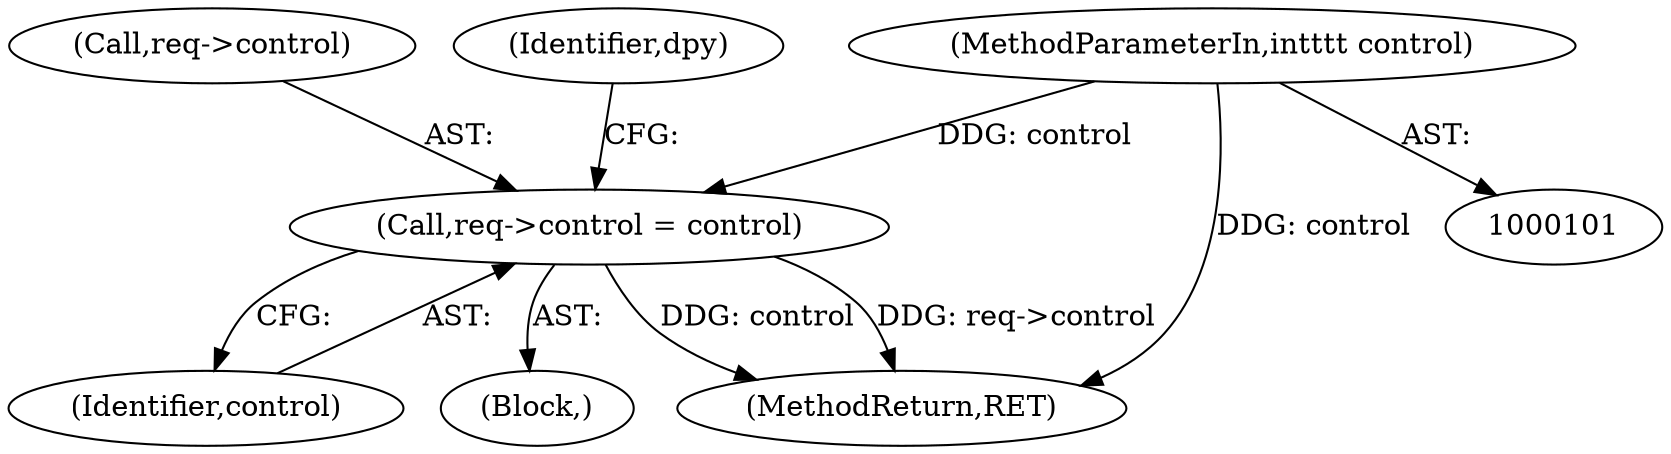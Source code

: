 digraph "0_libXi_19a9cd607de73947fcfb104682f203ffe4e1f4e5_0@pointer" {
"1000165" [label="(Call,req->control = control)"];
"1000104" [label="(MethodParameterIn,int\t\t\t control)"];
"1000166" [label="(Call,req->control)"];
"1000169" [label="(Identifier,control)"];
"1000105" [label="(Block,)"];
"1000104" [label="(MethodParameterIn,int\t\t\t control)"];
"1000165" [label="(Call,req->control = control)"];
"1000173" [label="(Identifier,dpy)"];
"1000679" [label="(MethodReturn,RET)"];
"1000165" -> "1000105"  [label="AST: "];
"1000165" -> "1000169"  [label="CFG: "];
"1000166" -> "1000165"  [label="AST: "];
"1000169" -> "1000165"  [label="AST: "];
"1000173" -> "1000165"  [label="CFG: "];
"1000165" -> "1000679"  [label="DDG: control"];
"1000165" -> "1000679"  [label="DDG: req->control"];
"1000104" -> "1000165"  [label="DDG: control"];
"1000104" -> "1000101"  [label="AST: "];
"1000104" -> "1000679"  [label="DDG: control"];
}
